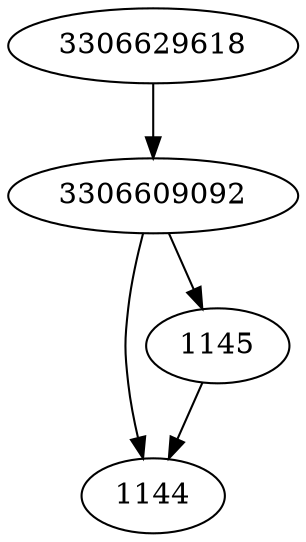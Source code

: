 strict digraph  {
1144;
1145;
3306629618;
3306609092;
1145 -> 1144;
3306629618 -> 3306609092;
3306609092 -> 1144;
3306609092 -> 1145;
}
